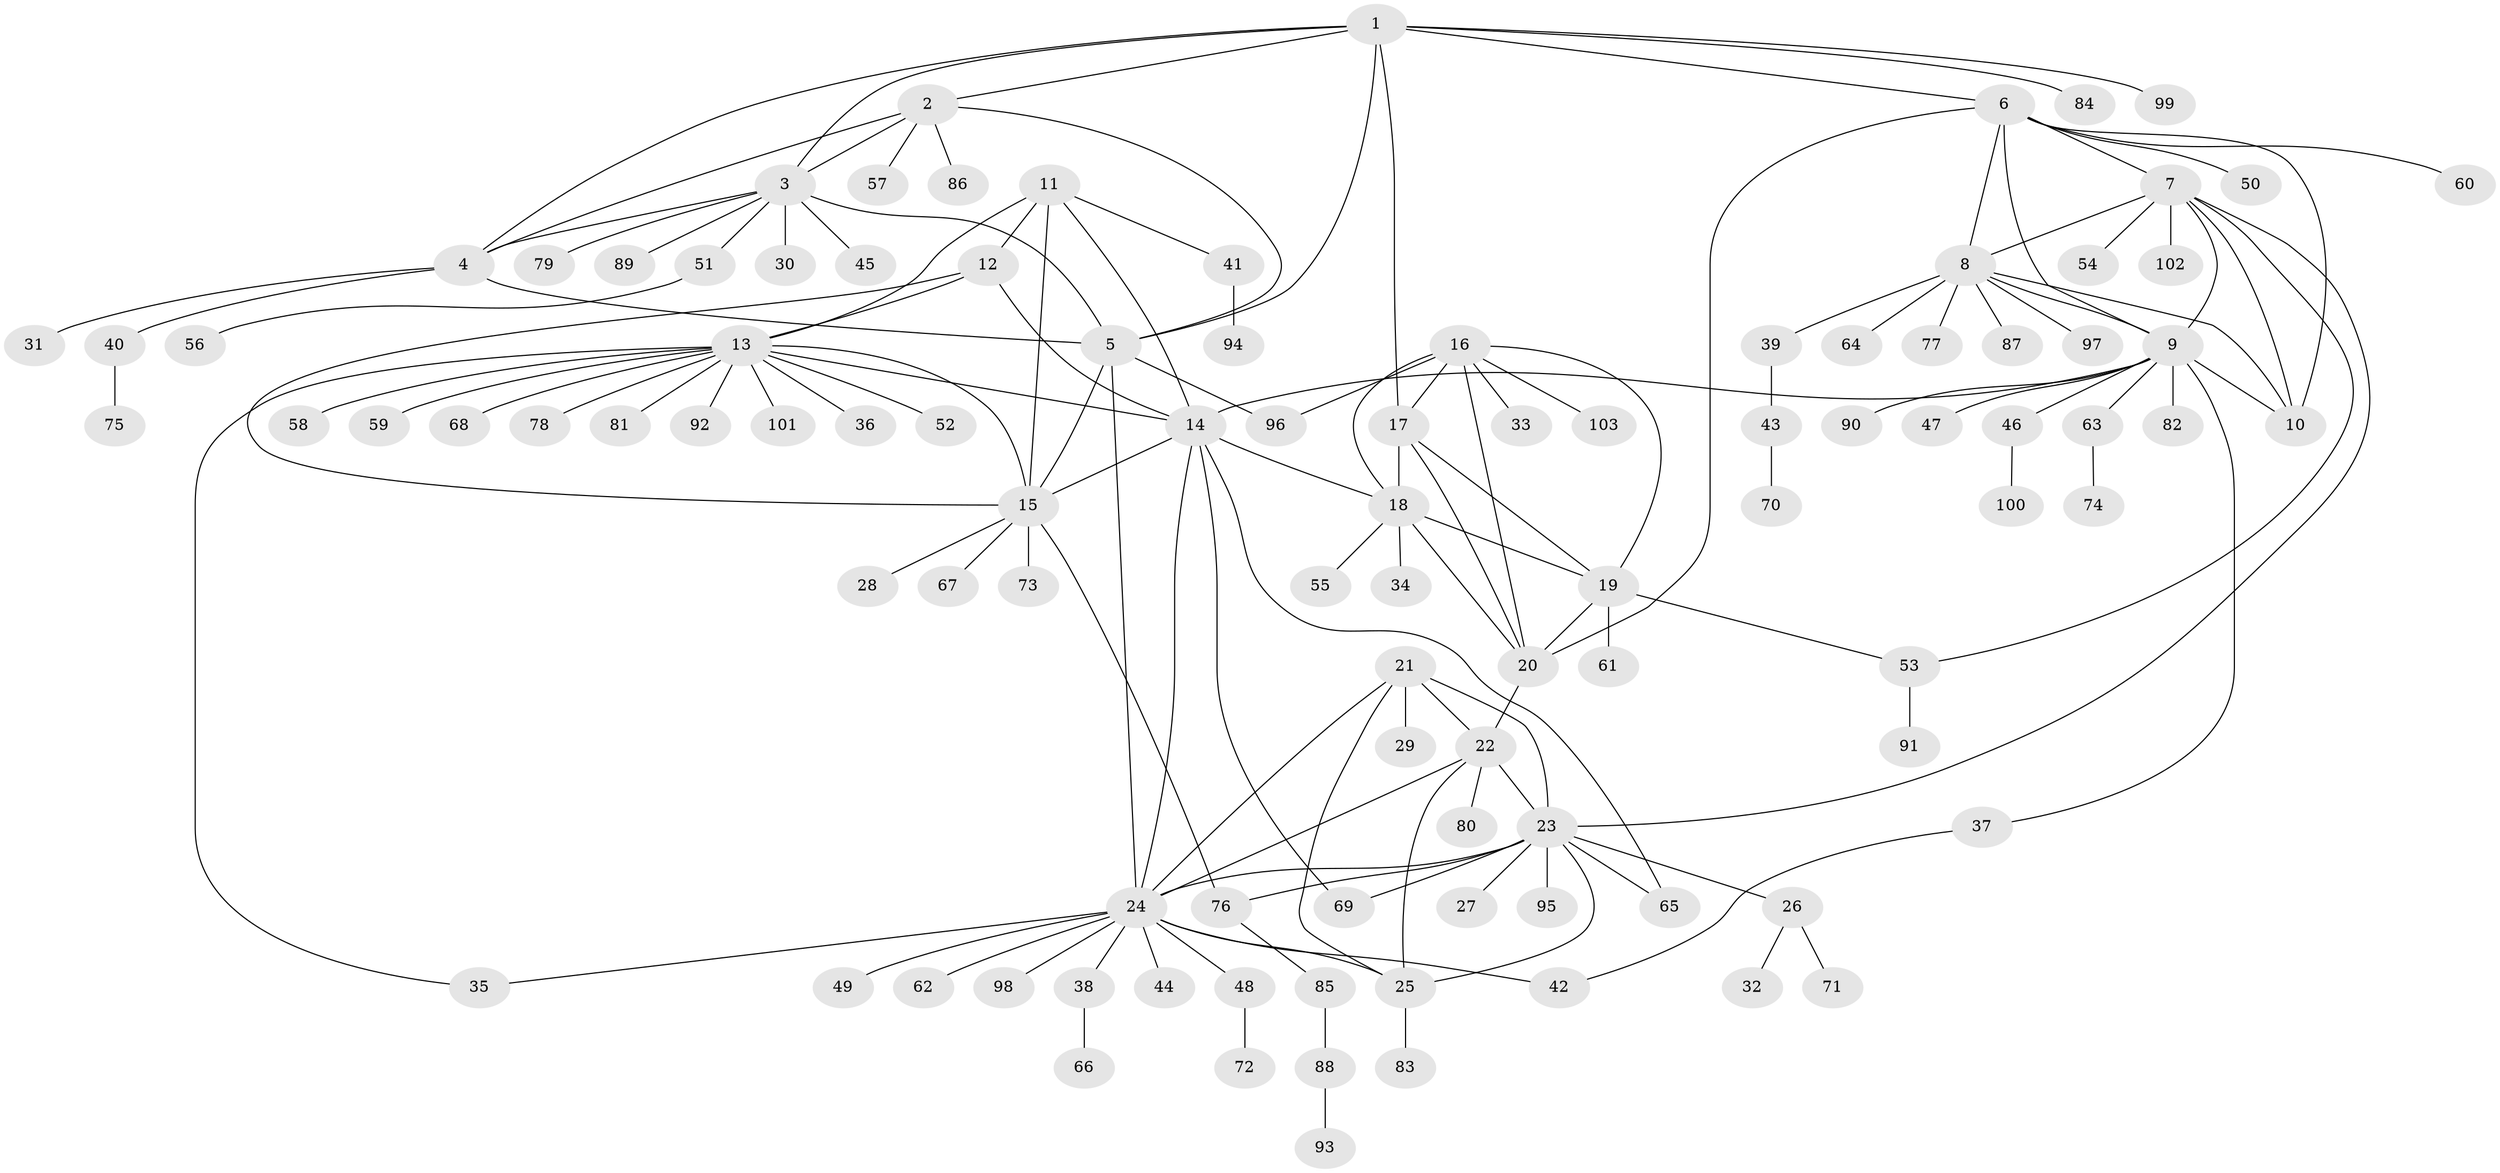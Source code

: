 // coarse degree distribution, {7: 0.05405405405405406, 5: 0.05405405405405406, 8: 0.04054054054054054, 10: 0.02702702702702703, 4: 0.05405405405405406, 13: 0.02702702702702703, 9: 0.02702702702702703, 3: 0.02702702702702703, 1: 0.5405405405405406, 2: 0.14864864864864866}
// Generated by graph-tools (version 1.1) at 2025/52/03/04/25 22:52:13]
// undirected, 103 vertices, 145 edges
graph export_dot {
  node [color=gray90,style=filled];
  1;
  2;
  3;
  4;
  5;
  6;
  7;
  8;
  9;
  10;
  11;
  12;
  13;
  14;
  15;
  16;
  17;
  18;
  19;
  20;
  21;
  22;
  23;
  24;
  25;
  26;
  27;
  28;
  29;
  30;
  31;
  32;
  33;
  34;
  35;
  36;
  37;
  38;
  39;
  40;
  41;
  42;
  43;
  44;
  45;
  46;
  47;
  48;
  49;
  50;
  51;
  52;
  53;
  54;
  55;
  56;
  57;
  58;
  59;
  60;
  61;
  62;
  63;
  64;
  65;
  66;
  67;
  68;
  69;
  70;
  71;
  72;
  73;
  74;
  75;
  76;
  77;
  78;
  79;
  80;
  81;
  82;
  83;
  84;
  85;
  86;
  87;
  88;
  89;
  90;
  91;
  92;
  93;
  94;
  95;
  96;
  97;
  98;
  99;
  100;
  101;
  102;
  103;
  1 -- 2;
  1 -- 3;
  1 -- 4;
  1 -- 5;
  1 -- 6;
  1 -- 17;
  1 -- 84;
  1 -- 99;
  2 -- 3;
  2 -- 4;
  2 -- 5;
  2 -- 57;
  2 -- 86;
  3 -- 4;
  3 -- 5;
  3 -- 30;
  3 -- 45;
  3 -- 51;
  3 -- 79;
  3 -- 89;
  4 -- 5;
  4 -- 31;
  4 -- 40;
  5 -- 15;
  5 -- 24;
  5 -- 96;
  6 -- 7;
  6 -- 8;
  6 -- 9;
  6 -- 10;
  6 -- 20;
  6 -- 50;
  6 -- 60;
  7 -- 8;
  7 -- 9;
  7 -- 10;
  7 -- 23;
  7 -- 53;
  7 -- 54;
  7 -- 102;
  8 -- 9;
  8 -- 10;
  8 -- 39;
  8 -- 64;
  8 -- 77;
  8 -- 87;
  8 -- 97;
  9 -- 10;
  9 -- 14;
  9 -- 37;
  9 -- 46;
  9 -- 47;
  9 -- 63;
  9 -- 82;
  9 -- 90;
  11 -- 12;
  11 -- 13;
  11 -- 14;
  11 -- 15;
  11 -- 41;
  12 -- 13;
  12 -- 14;
  12 -- 15;
  13 -- 14;
  13 -- 15;
  13 -- 35;
  13 -- 36;
  13 -- 52;
  13 -- 58;
  13 -- 59;
  13 -- 68;
  13 -- 78;
  13 -- 81;
  13 -- 92;
  13 -- 101;
  14 -- 15;
  14 -- 18;
  14 -- 24;
  14 -- 65;
  14 -- 69;
  15 -- 28;
  15 -- 67;
  15 -- 73;
  15 -- 76;
  16 -- 17;
  16 -- 18;
  16 -- 19;
  16 -- 20;
  16 -- 33;
  16 -- 96;
  16 -- 103;
  17 -- 18;
  17 -- 19;
  17 -- 20;
  18 -- 19;
  18 -- 20;
  18 -- 34;
  18 -- 55;
  19 -- 20;
  19 -- 53;
  19 -- 61;
  20 -- 22;
  21 -- 22;
  21 -- 23;
  21 -- 24;
  21 -- 25;
  21 -- 29;
  22 -- 23;
  22 -- 24;
  22 -- 25;
  22 -- 80;
  23 -- 24;
  23 -- 25;
  23 -- 26;
  23 -- 27;
  23 -- 65;
  23 -- 69;
  23 -- 76;
  23 -- 95;
  24 -- 25;
  24 -- 35;
  24 -- 38;
  24 -- 42;
  24 -- 44;
  24 -- 48;
  24 -- 49;
  24 -- 62;
  24 -- 98;
  25 -- 83;
  26 -- 32;
  26 -- 71;
  37 -- 42;
  38 -- 66;
  39 -- 43;
  40 -- 75;
  41 -- 94;
  43 -- 70;
  46 -- 100;
  48 -- 72;
  51 -- 56;
  53 -- 91;
  63 -- 74;
  76 -- 85;
  85 -- 88;
  88 -- 93;
}
